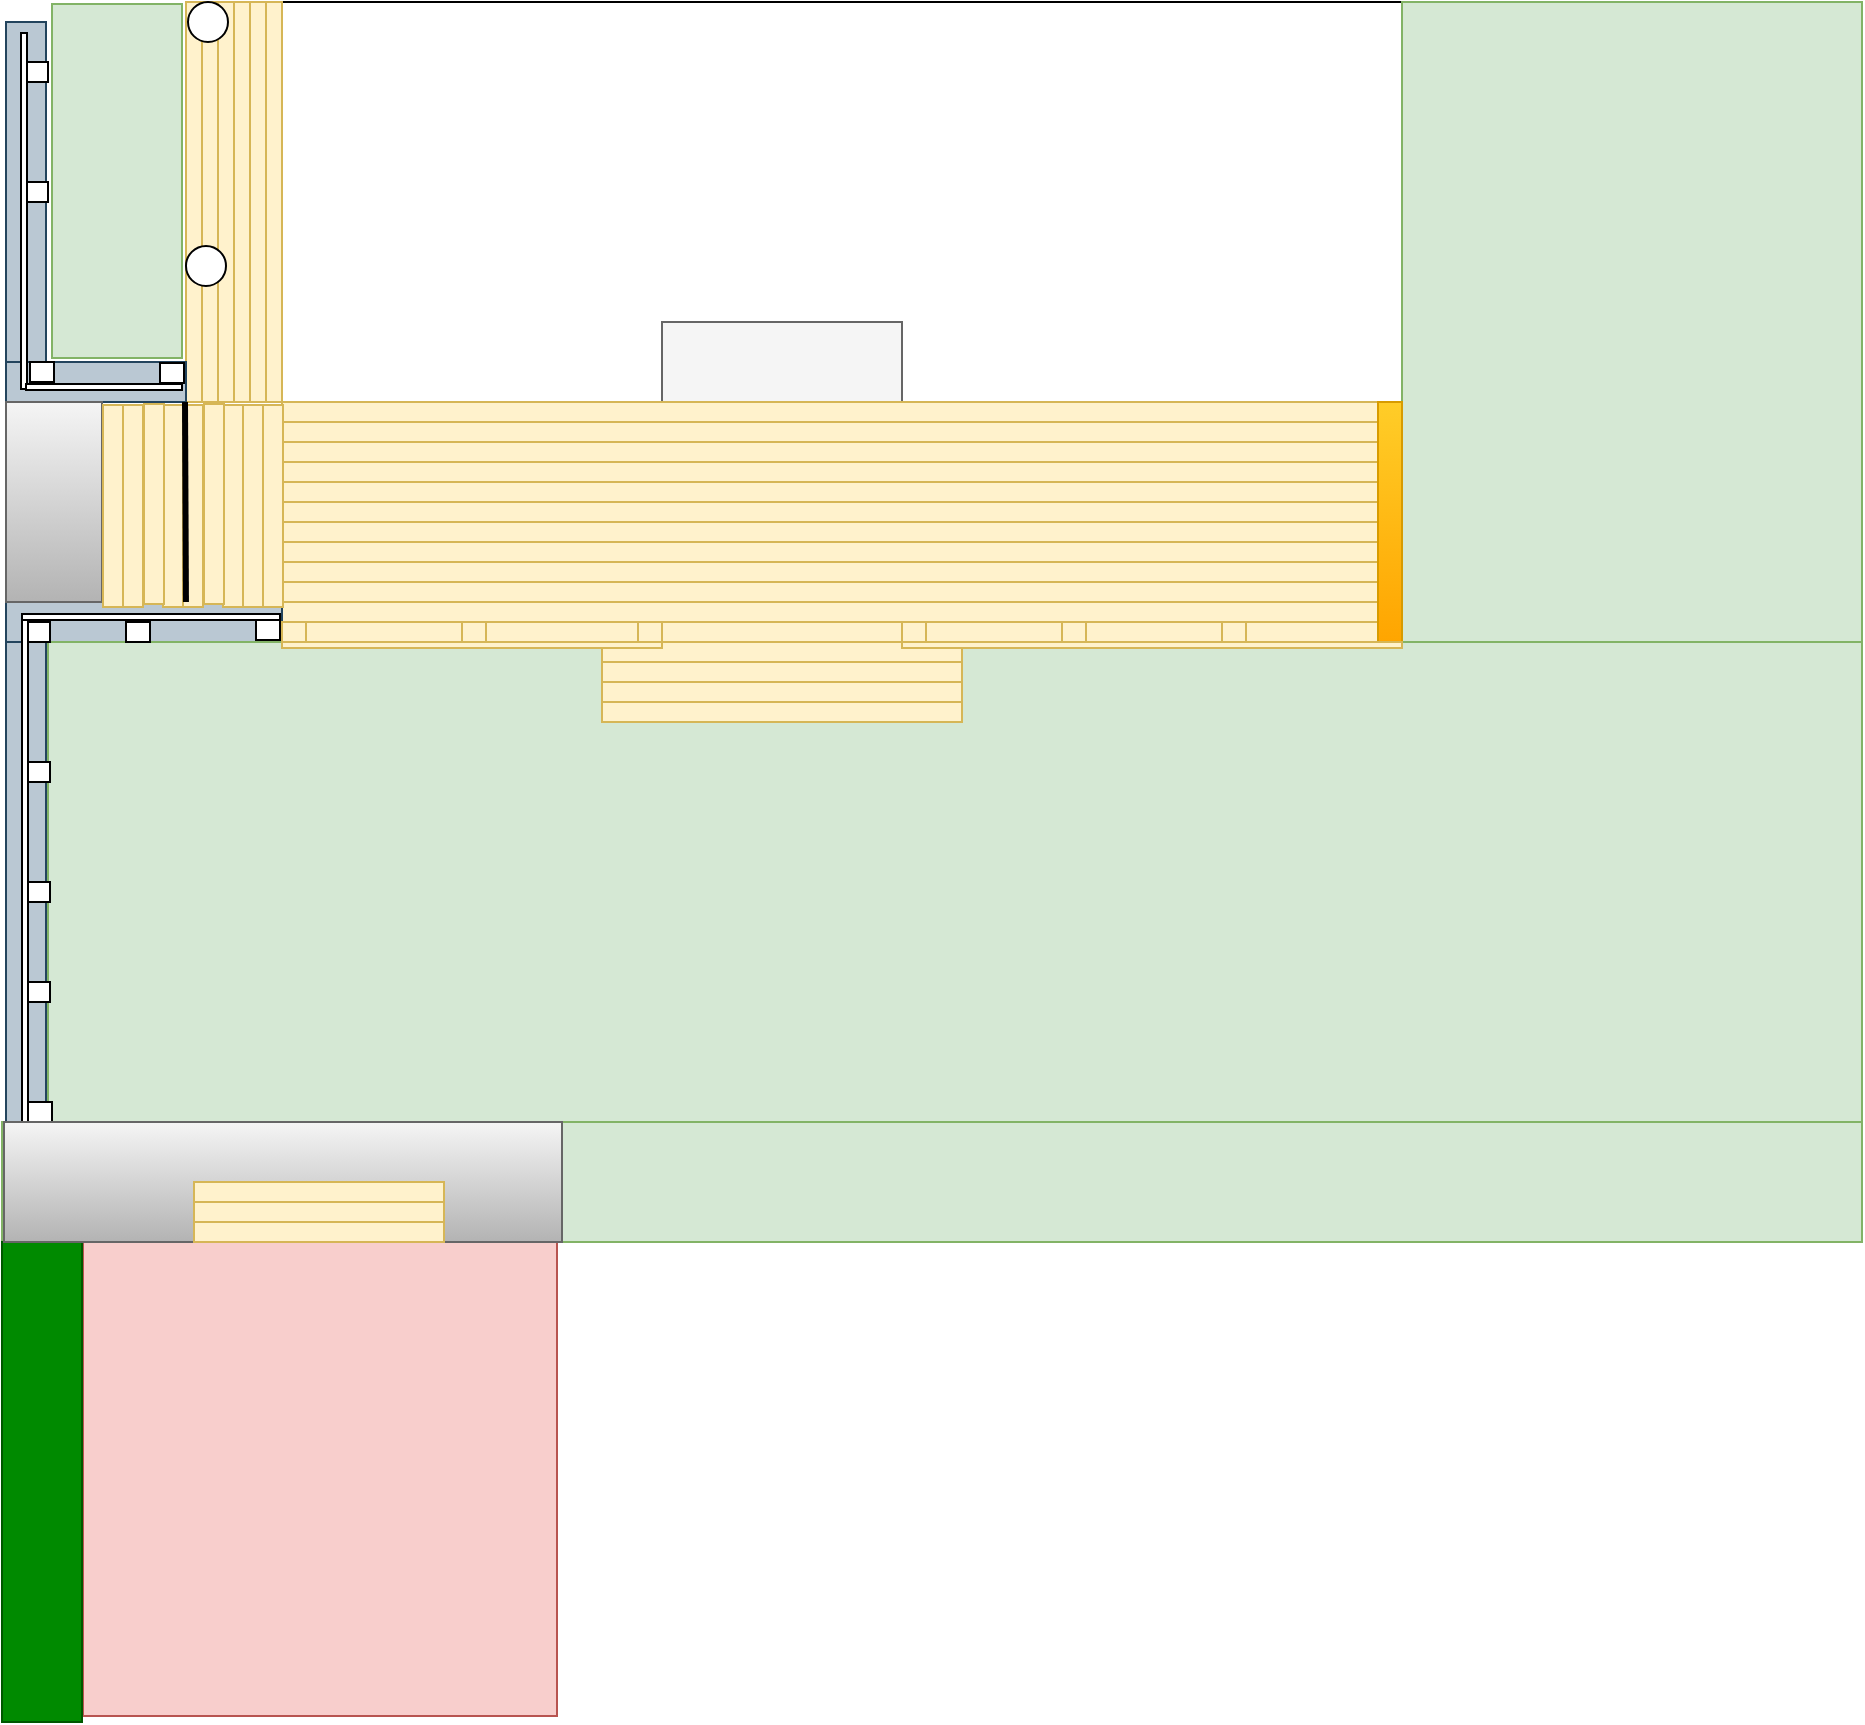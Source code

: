 <mxfile version="11.1.1" type="github"><diagram id="DBtNFwUiprZ01BoXssrI" name="Page-1"><mxGraphModel dx="786" dy="541" grid="1" gridSize="10" guides="1" tooltips="1" connect="1" arrows="1" fold="1" page="1" pageScale="1" pageWidth="850" pageHeight="1100" math="0" shadow="0"><root><mxCell id="0"/><mxCell id="1" parent="0"/><mxCell id="ldg7zjB7crhvI7fQAb-J-2" value="" style="rounded=0;whiteSpace=wrap;html=1;" vertex="1" parent="1"><mxGeometry x="160" width="560" height="200" as="geometry"/></mxCell><mxCell id="ldg7zjB7crhvI7fQAb-J-3" value="" style="rounded=0;whiteSpace=wrap;html=1;fillColor=#f5f5f5;strokeColor=#666666;fontColor=#333333;" vertex="1" parent="1"><mxGeometry x="350" y="160" width="120" height="40" as="geometry"/></mxCell><mxCell id="ldg7zjB7crhvI7fQAb-J-4" value="" style="rounded=0;whiteSpace=wrap;html=1;fillColor=#fff2cc;strokeColor=#d6b656;" vertex="1" parent="1"><mxGeometry x="160" y="200" width="560" height="10" as="geometry"/></mxCell><mxCell id="ldg7zjB7crhvI7fQAb-J-5" value="" style="rounded=0;whiteSpace=wrap;html=1;fillColor=#fff2cc;strokeColor=#d6b656;" vertex="1" parent="1"><mxGeometry x="160" y="210" width="560" height="10" as="geometry"/></mxCell><mxCell id="ldg7zjB7crhvI7fQAb-J-6" value="" style="rounded=0;whiteSpace=wrap;html=1;fillColor=#fff2cc;strokeColor=#d6b656;" vertex="1" parent="1"><mxGeometry x="160" y="220" width="560" height="10" as="geometry"/></mxCell><mxCell id="ldg7zjB7crhvI7fQAb-J-7" value="" style="rounded=0;whiteSpace=wrap;html=1;fillColor=#fff2cc;strokeColor=#d6b656;" vertex="1" parent="1"><mxGeometry x="160" y="230" width="560" height="10" as="geometry"/></mxCell><mxCell id="ldg7zjB7crhvI7fQAb-J-8" value="" style="rounded=0;whiteSpace=wrap;html=1;fillColor=#fff2cc;strokeColor=#d6b656;" vertex="1" parent="1"><mxGeometry x="160" y="240" width="560" height="10" as="geometry"/></mxCell><mxCell id="ldg7zjB7crhvI7fQAb-J-9" value="" style="rounded=0;whiteSpace=wrap;html=1;fillColor=#fff2cc;strokeColor=#d6b656;" vertex="1" parent="1"><mxGeometry x="160" y="250" width="560" height="10" as="geometry"/></mxCell><mxCell id="ldg7zjB7crhvI7fQAb-J-10" value="" style="rounded=0;whiteSpace=wrap;html=1;fillColor=#fff2cc;strokeColor=#d6b656;" vertex="1" parent="1"><mxGeometry x="160" y="260" width="560" height="10" as="geometry"/></mxCell><mxCell id="ldg7zjB7crhvI7fQAb-J-11" value="" style="rounded=0;whiteSpace=wrap;html=1;fillColor=#fff2cc;strokeColor=#d6b656;" vertex="1" parent="1"><mxGeometry x="160" y="270" width="560" height="10" as="geometry"/></mxCell><mxCell id="ldg7zjB7crhvI7fQAb-J-12" value="" style="rounded=0;whiteSpace=wrap;html=1;fillColor=#fff2cc;strokeColor=#d6b656;" vertex="1" parent="1"><mxGeometry x="160" y="280" width="560" height="10" as="geometry"/></mxCell><mxCell id="ldg7zjB7crhvI7fQAb-J-13" value="" style="rounded=0;whiteSpace=wrap;html=1;fillColor=#fff2cc;strokeColor=#d6b656;" vertex="1" parent="1"><mxGeometry x="160" y="290" width="560" height="10" as="geometry"/></mxCell><mxCell id="ldg7zjB7crhvI7fQAb-J-14" value="" style="rounded=0;whiteSpace=wrap;html=1;fillColor=#fff2cc;strokeColor=#d6b656;" vertex="1" parent="1"><mxGeometry x="160" y="300" width="560" height="10" as="geometry"/></mxCell><mxCell id="ldg7zjB7crhvI7fQAb-J-15" value="" style="rounded=0;whiteSpace=wrap;html=1;fillColor=#fff2cc;strokeColor=#d6b656;" vertex="1" parent="1"><mxGeometry x="160" y="310" width="560" height="10" as="geometry"/></mxCell><mxCell id="ldg7zjB7crhvI7fQAb-J-16" value="" style="rounded=0;whiteSpace=wrap;html=1;rotation=-90;fillColor=#fff2cc;strokeColor=#d6b656;" vertex="1" parent="1"><mxGeometry x="56" y="96" width="200" height="8" as="geometry"/></mxCell><mxCell id="ldg7zjB7crhvI7fQAb-J-17" value="" style="rounded=0;whiteSpace=wrap;html=1;rotation=-90;fillColor=#fff2cc;strokeColor=#d6b656;" vertex="1" parent="1"><mxGeometry x="48" y="96" width="200" height="8" as="geometry"/></mxCell><mxCell id="ldg7zjB7crhvI7fQAb-J-18" value="" style="rounded=0;whiteSpace=wrap;html=1;rotation=-90;fillColor=#fff2cc;strokeColor=#d6b656;" vertex="1" parent="1"><mxGeometry x="40" y="96" width="200" height="8" as="geometry"/></mxCell><mxCell id="ldg7zjB7crhvI7fQAb-J-19" value="" style="rounded=0;whiteSpace=wrap;html=1;rotation=-90;fillColor=#fff2cc;strokeColor=#d6b656;" vertex="1" parent="1"><mxGeometry x="32" y="96" width="200" height="8" as="geometry"/></mxCell><mxCell id="ldg7zjB7crhvI7fQAb-J-20" value="" style="rounded=0;whiteSpace=wrap;html=1;rotation=-90;fillColor=#fff2cc;strokeColor=#d6b656;" vertex="1" parent="1"><mxGeometry x="24" y="96" width="200" height="8" as="geometry"/></mxCell><mxCell id="ldg7zjB7crhvI7fQAb-J-21" value="" style="rounded=0;whiteSpace=wrap;html=1;rotation=-90;fillColor=#fff2cc;strokeColor=#d6b656;" vertex="1" parent="1"><mxGeometry x="16" y="96" width="200" height="8" as="geometry"/></mxCell><mxCell id="ldg7zjB7crhvI7fQAb-J-22" value="" style="rounded=0;whiteSpace=wrap;html=1;fillColor=#bac8d3;strokeColor=#23445d;" vertex="1" parent="1"><mxGeometry x="22" y="10" width="20" height="180" as="geometry"/></mxCell><mxCell id="ldg7zjB7crhvI7fQAb-J-24" value="" style="rounded=0;whiteSpace=wrap;html=1;fillColor=#bac8d3;strokeColor=#23445d;" vertex="1" parent="1"><mxGeometry x="22" y="180" width="90" height="20" as="geometry"/></mxCell><mxCell id="ldg7zjB7crhvI7fQAb-J-25" value="" style="rounded=0;whiteSpace=wrap;html=1;fillColor=#bac8d3;strokeColor=#23445d;" vertex="1" parent="1"><mxGeometry x="22" y="300" width="138" height="20" as="geometry"/></mxCell><mxCell id="ldg7zjB7crhvI7fQAb-J-26" value="" style="rounded=0;whiteSpace=wrap;html=1;rotation=-90;fillColor=#d5e8d4;strokeColor=#82b366;" vertex="1" parent="1"><mxGeometry x="-11" y="57" width="177" height="65" as="geometry"/></mxCell><mxCell id="ldg7zjB7crhvI7fQAb-J-29" value="" style="rounded=0;whiteSpace=wrap;html=1;fillColor=#bac8d3;strokeColor=#23445d;" vertex="1" parent="1"><mxGeometry x="22" y="320" width="20" height="240" as="geometry"/></mxCell><mxCell id="ldg7zjB7crhvI7fQAb-J-30" value="" style="rounded=0;whiteSpace=wrap;html=1;rotation=0;fillColor=#d5e8d4;strokeColor=#82b366;" vertex="1" parent="1"><mxGeometry x="43" y="320" width="907" height="240" as="geometry"/></mxCell><mxCell id="ldg7zjB7crhvI7fQAb-J-31" value="" style="rounded=0;whiteSpace=wrap;html=1;rotation=0;fillColor=#d5e8d4;strokeColor=#82b366;" vertex="1" parent="1"><mxGeometry x="720" width="230" height="320" as="geometry"/></mxCell><mxCell id="ldg7zjB7crhvI7fQAb-J-32" value="" style="rounded=0;whiteSpace=wrap;html=1;fillColor=#ffcd28;strokeColor=#d79b00;gradientColor=#ffa500;" vertex="1" parent="1"><mxGeometry x="708" y="200" width="12" height="120" as="geometry"/></mxCell><mxCell id="ldg7zjB7crhvI7fQAb-J-33" value="" style="rounded=0;whiteSpace=wrap;html=1;fillColor=#fff2cc;strokeColor=#d6b656;" vertex="1" parent="1"><mxGeometry x="630" y="310" width="12" height="10" as="geometry"/></mxCell><mxCell id="ldg7zjB7crhvI7fQAb-J-36" value="" style="rounded=0;whiteSpace=wrap;html=1;fillColor=#fff2cc;strokeColor=#d6b656;" vertex="1" parent="1"><mxGeometry x="550" y="310" width="12" height="10" as="geometry"/></mxCell><mxCell id="ldg7zjB7crhvI7fQAb-J-37" value="" style="rounded=0;whiteSpace=wrap;html=1;fillColor=#fff2cc;strokeColor=#d6b656;" vertex="1" parent="1"><mxGeometry x="470" y="310" width="12" height="10" as="geometry"/></mxCell><mxCell id="ldg7zjB7crhvI7fQAb-J-38" value="" style="rounded=0;whiteSpace=wrap;html=1;fillColor=#fff2cc;strokeColor=#d6b656;" vertex="1" parent="1"><mxGeometry x="338" y="310" width="12" height="10" as="geometry"/></mxCell><mxCell id="ldg7zjB7crhvI7fQAb-J-39" value="" style="rounded=0;whiteSpace=wrap;html=1;fillColor=#fff2cc;strokeColor=#d6b656;" vertex="1" parent="1"><mxGeometry x="250" y="310" width="12" height="10" as="geometry"/></mxCell><mxCell id="ldg7zjB7crhvI7fQAb-J-40" value="" style="rounded=0;whiteSpace=wrap;html=1;fillColor=#fff2cc;strokeColor=#d6b656;" vertex="1" parent="1"><mxGeometry x="160" y="310" width="12" height="10" as="geometry"/></mxCell><mxCell id="ldg7zjB7crhvI7fQAb-J-43" value="" style="rounded=0;whiteSpace=wrap;html=1;fillColor=#fff2cc;strokeColor=#d6b656;" vertex="1" parent="1"><mxGeometry x="320" y="320" width="180" height="10" as="geometry"/></mxCell><mxCell id="ldg7zjB7crhvI7fQAb-J-42" value="" style="rounded=0;whiteSpace=wrap;html=1;fillColor=#fff2cc;strokeColor=#d6b656;" vertex="1" parent="1"><mxGeometry x="470" y="320" width="250" height="3" as="geometry"/></mxCell><mxCell id="ldg7zjB7crhvI7fQAb-J-41" value="" style="rounded=0;whiteSpace=wrap;html=1;fillColor=#fff2cc;strokeColor=#d6b656;" vertex="1" parent="1"><mxGeometry x="160" y="320" width="190" height="3" as="geometry"/></mxCell><mxCell id="ldg7zjB7crhvI7fQAb-J-44" value="" style="rounded=0;whiteSpace=wrap;html=1;fillColor=#fff2cc;strokeColor=#d6b656;" vertex="1" parent="1"><mxGeometry x="320" y="330" width="180" height="10" as="geometry"/></mxCell><mxCell id="ldg7zjB7crhvI7fQAb-J-45" value="" style="rounded=0;whiteSpace=wrap;html=1;fillColor=#fff2cc;strokeColor=#d6b656;" vertex="1" parent="1"><mxGeometry x="320" y="340" width="180" height="10" as="geometry"/></mxCell><mxCell id="ldg7zjB7crhvI7fQAb-J-46" value="" style="rounded=0;whiteSpace=wrap;html=1;fillColor=#fff2cc;strokeColor=#d6b656;" vertex="1" parent="1"><mxGeometry x="320" y="350" width="180" height="10" as="geometry"/></mxCell><mxCell id="ldg7zjB7crhvI7fQAb-J-47" value="" style="rounded=0;whiteSpace=wrap;html=1;rotation=90;fillColor=#fff2cc;strokeColor=#d6b656;" vertex="1" parent="1"><mxGeometry x="105" y="247" width="101" height="10" as="geometry"/></mxCell><mxCell id="ldg7zjB7crhvI7fQAb-J-48" value="" style="rounded=0;whiteSpace=wrap;html=1;rotation=90;fillColor=#fff2cc;strokeColor=#d6b656;" vertex="1" parent="1"><mxGeometry x="95" y="247" width="101" height="10" as="geometry"/></mxCell><mxCell id="ldg7zjB7crhvI7fQAb-J-49" value="" style="rounded=0;whiteSpace=wrap;html=1;rotation=90;fillColor=#fff2cc;strokeColor=#d6b656;" vertex="1" parent="1"><mxGeometry x="85" y="247" width="101" height="10" as="geometry"/></mxCell><mxCell id="ldg7zjB7crhvI7fQAb-J-50" value="" style="rounded=0;whiteSpace=wrap;html=1;rotation=90;fillColor=#fff2cc;strokeColor=#d6b656;" vertex="1" parent="1"><mxGeometry x="76" y="246" width="100" height="10" as="geometry"/></mxCell><mxCell id="ldg7zjB7crhvI7fQAb-J-51" value="" style="rounded=0;whiteSpace=wrap;html=1;rotation=90;fillColor=#fff2cc;strokeColor=#d6b656;" vertex="1" parent="1"><mxGeometry x="65" y="247" width="101" height="10" as="geometry"/></mxCell><mxCell id="ldg7zjB7crhvI7fQAb-J-52" value="" style="rounded=0;whiteSpace=wrap;html=1;fillColor=#f5f5f5;strokeColor=#666666;gradientColor=#b3b3b3;" vertex="1" parent="1"><mxGeometry x="22" y="200" width="48" height="100" as="geometry"/></mxCell><mxCell id="ldg7zjB7crhvI7fQAb-J-53" value="" style="rounded=0;whiteSpace=wrap;html=1;rotation=90;fillColor=#fff2cc;strokeColor=#d6b656;" vertex="1" parent="1"><mxGeometry x="55" y="247" width="101" height="10" as="geometry"/></mxCell><mxCell id="ldg7zjB7crhvI7fQAb-J-54" value="" style="rounded=0;whiteSpace=wrap;html=1;rotation=90;fillColor=#fff2cc;strokeColor=#d6b656;" vertex="1" parent="1"><mxGeometry x="46" y="246" width="100" height="10" as="geometry"/></mxCell><mxCell id="ldg7zjB7crhvI7fQAb-J-55" value="" style="rounded=0;whiteSpace=wrap;html=1;rotation=90;fillColor=#fff2cc;strokeColor=#d6b656;" vertex="1" parent="1"><mxGeometry x="35" y="247" width="101" height="10" as="geometry"/></mxCell><mxCell id="ldg7zjB7crhvI7fQAb-J-56" value="" style="rounded=0;whiteSpace=wrap;html=1;rotation=90;fillColor=#fff2cc;strokeColor=#d6b656;" vertex="1" parent="1"><mxGeometry x="25" y="247" width="101" height="10" as="geometry"/></mxCell><mxCell id="ldg7zjB7crhvI7fQAb-J-58" value="" style="endArrow=none;html=1;strokeWidth=3;exitX=0.652;exitY=0;exitDx=0;exitDy=0;exitPerimeter=0;" edge="1" parent="1" source="ldg7zjB7crhvI7fQAb-J-25"><mxGeometry width="50" height="50" relative="1" as="geometry"><mxPoint x="112" y="281" as="sourcePoint"/><mxPoint x="111.5" y="200" as="targetPoint"/></mxGeometry></mxCell><mxCell id="ldg7zjB7crhvI7fQAb-J-59" value="" style="rounded=0;whiteSpace=wrap;html=1;" vertex="1" parent="1"><mxGeometry x="34" y="180" width="12" height="10" as="geometry"/></mxCell><mxCell id="ldg7zjB7crhvI7fQAb-J-60" value="" style="rounded=0;whiteSpace=wrap;html=1;" vertex="1" parent="1"><mxGeometry x="31" y="90" width="12" height="10" as="geometry"/></mxCell><mxCell id="ldg7zjB7crhvI7fQAb-J-61" value="" style="rounded=0;whiteSpace=wrap;html=1;" vertex="1" parent="1"><mxGeometry x="31" y="30" width="12" height="10" as="geometry"/></mxCell><mxCell id="ldg7zjB7crhvI7fQAb-J-62" value="" style="rounded=0;whiteSpace=wrap;html=1;" vertex="1" parent="1"><mxGeometry x="32" y="310" width="12" height="10" as="geometry"/></mxCell><mxCell id="ldg7zjB7crhvI7fQAb-J-63" value="" style="rounded=0;whiteSpace=wrap;html=1;" vertex="1" parent="1"><mxGeometry x="32" y="380" width="12" height="10" as="geometry"/></mxCell><mxCell id="ldg7zjB7crhvI7fQAb-J-64" value="" style="rounded=0;whiteSpace=wrap;html=1;" vertex="1" parent="1"><mxGeometry x="32" y="440" width="12" height="10" as="geometry"/></mxCell><mxCell id="ldg7zjB7crhvI7fQAb-J-65" value="" style="rounded=0;whiteSpace=wrap;html=1;" vertex="1" parent="1"><mxGeometry x="32" y="490" width="12" height="10" as="geometry"/></mxCell><mxCell id="ldg7zjB7crhvI7fQAb-J-69" value="" style="rounded=0;whiteSpace=wrap;html=1;" vertex="1" parent="1"><mxGeometry x="33" y="550" width="12" height="10" as="geometry"/></mxCell><mxCell id="ldg7zjB7crhvI7fQAb-J-70" value="" style="rounded=0;whiteSpace=wrap;html=1;rotation=90;" vertex="1" parent="1"><mxGeometry x="-58" y="103" width="178" height="3" as="geometry"/></mxCell><mxCell id="ldg7zjB7crhvI7fQAb-J-71" value="" style="rounded=0;whiteSpace=wrap;html=1;rotation=90;" vertex="1" parent="1"><mxGeometry x="-95" y="432" width="253" height="3" as="geometry"/></mxCell><mxCell id="ldg7zjB7crhvI7fQAb-J-72" value="" style="whiteSpace=wrap;html=1;aspect=fixed;fillColor=#f8cecc;strokeColor=#b85450;" vertex="1" parent="1"><mxGeometry x="60.5" y="620" width="237" height="237" as="geometry"/></mxCell><mxCell id="ldg7zjB7crhvI7fQAb-J-73" value="" style="rounded=0;whiteSpace=wrap;html=1;rotation=0;fillColor=#d5e8d4;strokeColor=#82b366;" vertex="1" parent="1"><mxGeometry x="20" y="560" width="930" height="60" as="geometry"/></mxCell><mxCell id="ldg7zjB7crhvI7fQAb-J-74" value="" style="rounded=0;whiteSpace=wrap;html=1;rotation=0;fillColor=#008a00;strokeColor=#005700;fontColor=#ffffff;" vertex="1" parent="1"><mxGeometry x="20" y="620" width="40" height="240" as="geometry"/></mxCell><mxCell id="ldg7zjB7crhvI7fQAb-J-75" value="" style="rounded=0;whiteSpace=wrap;html=1;fillColor=#f5f5f5;strokeColor=#666666;gradientColor=#b3b3b3;" vertex="1" parent="1"><mxGeometry x="21" y="560" width="279" height="60" as="geometry"/></mxCell><mxCell id="ldg7zjB7crhvI7fQAb-J-77" value="" style="rounded=0;whiteSpace=wrap;html=1;fillColor=#fff2cc;strokeColor=#d6b656;" vertex="1" parent="1"><mxGeometry x="116" y="590" width="125" height="10" as="geometry"/></mxCell><mxCell id="ldg7zjB7crhvI7fQAb-J-78" value="" style="rounded=0;whiteSpace=wrap;html=1;fillColor=#fff2cc;strokeColor=#d6b656;" vertex="1" parent="1"><mxGeometry x="116" y="600" width="125" height="10" as="geometry"/></mxCell><mxCell id="ldg7zjB7crhvI7fQAb-J-79" value="" style="rounded=0;whiteSpace=wrap;html=1;fillColor=#fff2cc;strokeColor=#d6b656;" vertex="1" parent="1"><mxGeometry x="116" y="610" width="125" height="10" as="geometry"/></mxCell><mxCell id="ldg7zjB7crhvI7fQAb-J-80" value="" style="ellipse;whiteSpace=wrap;html=1;aspect=fixed;" vertex="1" parent="1"><mxGeometry x="112" y="122" width="20" height="20" as="geometry"/></mxCell><mxCell id="ldg7zjB7crhvI7fQAb-J-81" value="" style="ellipse;whiteSpace=wrap;html=1;aspect=fixed;" vertex="1" parent="1"><mxGeometry x="113" width="20" height="20" as="geometry"/></mxCell><mxCell id="ldg7zjB7crhvI7fQAb-J-82" value="" style="rounded=0;whiteSpace=wrap;html=1;" vertex="1" parent="1"><mxGeometry x="82" y="310" width="12" height="10" as="geometry"/></mxCell><mxCell id="ldg7zjB7crhvI7fQAb-J-83" value="" style="rounded=0;whiteSpace=wrap;html=1;" vertex="1" parent="1"><mxGeometry x="147" y="309" width="12" height="10" as="geometry"/></mxCell><mxCell id="ldg7zjB7crhvI7fQAb-J-84" value="" style="rounded=0;whiteSpace=wrap;html=1;rotation=0;" vertex="1" parent="1"><mxGeometry x="30" y="306" width="129" height="3" as="geometry"/></mxCell><mxCell id="ldg7zjB7crhvI7fQAb-J-86" value="" style="rounded=0;whiteSpace=wrap;html=1;rotation=0;" vertex="1" parent="1"><mxGeometry x="32" y="191" width="78" height="3" as="geometry"/></mxCell><mxCell id="ldg7zjB7crhvI7fQAb-J-88" value="" style="rounded=0;whiteSpace=wrap;html=1;" vertex="1" parent="1"><mxGeometry x="99" y="180.5" width="12" height="10" as="geometry"/></mxCell></root></mxGraphModel></diagram></mxfile>